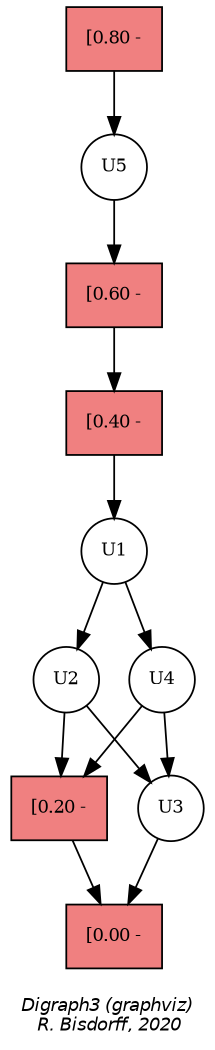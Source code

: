 digraph G {
graph [ ordering = out, fontname = "Helvetica-Oblique",
 fontsize = 12,
 label = "\nDigraph3 (graphviz)\n R. Bisdorff, 2020", size="7,7",fontsize=10];
u1 [shape = "circle", label = "U1", fontsize=10];
u2 [shape = "circle", label = "U2", fontsize=10];
u3 [shape = "circle", label = "U3", fontsize=10];
u4 [shape = "circle", label = "U4", fontsize=10];
u5 [shape = "circle", label = "U5", fontsize=10];
m1 [shape = "box", fillcolor=lightcoral, style=filled, label = "[0.00 -", fontsize=10];
m2 [shape = "box", fillcolor=lightcoral, style=filled, label = "[0.20 -", fontsize=10];
m3 [shape = "box", fillcolor=lightcoral, style=filled, label = "[0.40 -", fontsize=10];
m4 [shape = "box", fillcolor=lightcoral, style=filled, label = "[0.60 -", fontsize=10];
m5 [shape = "box", fillcolor=lightcoral, style=filled, label = "[0.80 -", fontsize=10];
{ rank = 0; m5; }
{ rank = 1; u5; }
{ rank = 2; m4; }
{ rank = 3; m3; }
{ rank = 4; u1; }
{ rank = 5; u2; u4; }
{ rank = 6; m2; u3; }
{ rank = 7; m1; }
m5-> u5 [style="setlinewidth(1)",color=black] ;
u5-> m4 [style="setlinewidth(1)",color=black] ;
m4-> m3 [style="setlinewidth(1)",color=black] ;
m3-> u1 [style="setlinewidth(1)",color=black] ;
u1-> u2 [style="setlinewidth(1)",color=black] ;
u1-> u4 [style="setlinewidth(1)",color=black] ;
u2-> m2 [style="setlinewidth(1)",color=black] ;
u2-> u3 [style="setlinewidth(1)",color=black] ;
u4-> m2 [style="setlinewidth(1)",color=black] ;
u4-> u3 [style="setlinewidth(1)",color=black] ;
m2-> m1 [style="setlinewidth(1)",color=black] ;
u3-> m1 [style="setlinewidth(1)",color=black] ;
}
 
